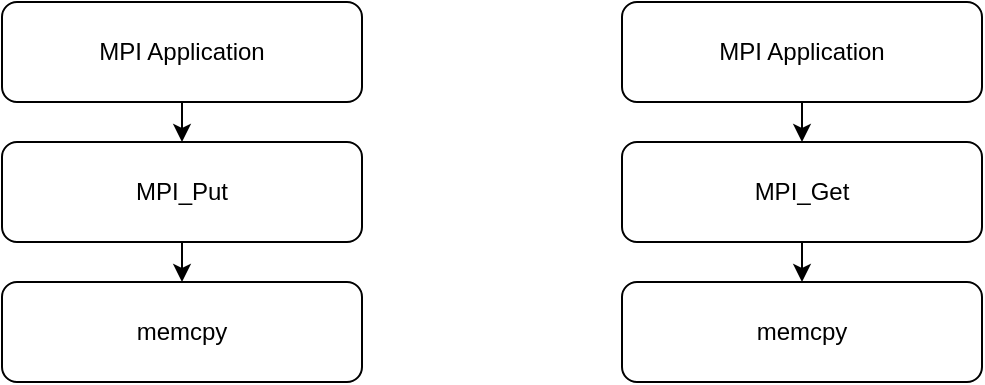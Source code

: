 <mxfile version="28.2.3">
  <diagram name="第 1 页" id="ytLrsxmjYRKp6ieVhupl">
    <mxGraphModel dx="1403" dy="784" grid="1" gridSize="10" guides="1" tooltips="1" connect="1" arrows="1" fold="1" page="1" pageScale="1" pageWidth="827" pageHeight="1169" math="0" shadow="0">
      <root>
        <mxCell id="0" />
        <mxCell id="1" parent="0" />
        <mxCell id="0EARbRujs-TBIKwj7hGL-1" style="edgeStyle=orthogonalEdgeStyle;rounded=0;orthogonalLoop=1;jettySize=auto;html=1;exitX=0.5;exitY=1;exitDx=0;exitDy=0;entryX=0.5;entryY=0;entryDx=0;entryDy=0;fontFamily=Helvetica;fontSize=12;fontColor=default;" edge="1" parent="1" source="0EARbRujs-TBIKwj7hGL-2" target="0EARbRujs-TBIKwj7hGL-4">
          <mxGeometry relative="1" as="geometry" />
        </mxCell>
        <mxCell id="0EARbRujs-TBIKwj7hGL-2" value="MPI Application" style="rounded=1;whiteSpace=wrap;html=1;fillColor=none;" vertex="1" parent="1">
          <mxGeometry x="169" y="50" width="180" height="50" as="geometry" />
        </mxCell>
        <mxCell id="0EARbRujs-TBIKwj7hGL-3" style="edgeStyle=orthogonalEdgeStyle;rounded=0;orthogonalLoop=1;jettySize=auto;html=1;exitX=0.5;exitY=1;exitDx=0;exitDy=0;entryX=0.5;entryY=0;entryDx=0;entryDy=0;fontFamily=Helvetica;fontSize=12;fontColor=default;" edge="1" parent="1" source="0EARbRujs-TBIKwj7hGL-4" target="0EARbRujs-TBIKwj7hGL-6">
          <mxGeometry relative="1" as="geometry" />
        </mxCell>
        <mxCell id="0EARbRujs-TBIKwj7hGL-4" value="MPI_Put" style="rounded=1;whiteSpace=wrap;html=1;fillColor=none;" vertex="1" parent="1">
          <mxGeometry x="169" y="120" width="180" height="50" as="geometry" />
        </mxCell>
        <mxCell id="0EARbRujs-TBIKwj7hGL-6" value="memcpy" style="rounded=1;whiteSpace=wrap;html=1;fillColor=none;" vertex="1" parent="1">
          <mxGeometry x="169" y="190" width="180" height="50" as="geometry" />
        </mxCell>
        <mxCell id="0EARbRujs-TBIKwj7hGL-7" style="edgeStyle=orthogonalEdgeStyle;rounded=0;orthogonalLoop=1;jettySize=auto;html=1;exitX=0.5;exitY=1;exitDx=0;exitDy=0;entryX=0.5;entryY=0;entryDx=0;entryDy=0;fontFamily=Helvetica;fontSize=12;fontColor=default;" edge="1" parent="1" target="0EARbRujs-TBIKwj7hGL-9">
          <mxGeometry relative="1" as="geometry">
            <mxPoint x="279" y="300" as="sourcePoint" />
          </mxGeometry>
        </mxCell>
        <mxCell id="0EARbRujs-TBIKwj7hGL-16" style="edgeStyle=orthogonalEdgeStyle;rounded=0;orthogonalLoop=1;jettySize=auto;html=1;exitX=0.5;exitY=1;exitDx=0;exitDy=0;entryX=0.509;entryY=-0.02;entryDx=0;entryDy=0;entryPerimeter=0;" edge="1" parent="1" target="0EARbRujs-TBIKwj7hGL-11">
          <mxGeometry relative="1" as="geometry">
            <mxPoint x="279" y="370" as="sourcePoint" />
          </mxGeometry>
        </mxCell>
        <mxCell id="0EARbRujs-TBIKwj7hGL-24" style="edgeStyle=orthogonalEdgeStyle;rounded=0;orthogonalLoop=1;jettySize=auto;html=1;exitX=0.5;exitY=1;exitDx=0;exitDy=0;entryX=0.5;entryY=0;entryDx=0;entryDy=0;fontFamily=Helvetica;fontSize=12;fontColor=default;" edge="1" parent="1" source="0EARbRujs-TBIKwj7hGL-25" target="0EARbRujs-TBIKwj7hGL-27">
          <mxGeometry relative="1" as="geometry" />
        </mxCell>
        <mxCell id="0EARbRujs-TBIKwj7hGL-25" value="MPI Application" style="rounded=1;whiteSpace=wrap;html=1;fillColor=none;" vertex="1" parent="1">
          <mxGeometry x="479" y="50" width="180" height="50" as="geometry" />
        </mxCell>
        <mxCell id="0EARbRujs-TBIKwj7hGL-26" style="edgeStyle=orthogonalEdgeStyle;rounded=0;orthogonalLoop=1;jettySize=auto;html=1;exitX=0.5;exitY=1;exitDx=0;exitDy=0;entryX=0.5;entryY=0;entryDx=0;entryDy=0;fontFamily=Helvetica;fontSize=12;fontColor=default;" edge="1" parent="1" source="0EARbRujs-TBIKwj7hGL-27" target="0EARbRujs-TBIKwj7hGL-28">
          <mxGeometry relative="1" as="geometry" />
        </mxCell>
        <mxCell id="0EARbRujs-TBIKwj7hGL-27" value="MPI_Get" style="rounded=1;whiteSpace=wrap;html=1;fillColor=none;" vertex="1" parent="1">
          <mxGeometry x="479" y="120" width="180" height="50" as="geometry" />
        </mxCell>
        <mxCell id="0EARbRujs-TBIKwj7hGL-28" value="memcpy" style="rounded=1;whiteSpace=wrap;html=1;fillColor=none;" vertex="1" parent="1">
          <mxGeometry x="479" y="190" width="180" height="50" as="geometry" />
        </mxCell>
      </root>
    </mxGraphModel>
  </diagram>
</mxfile>
